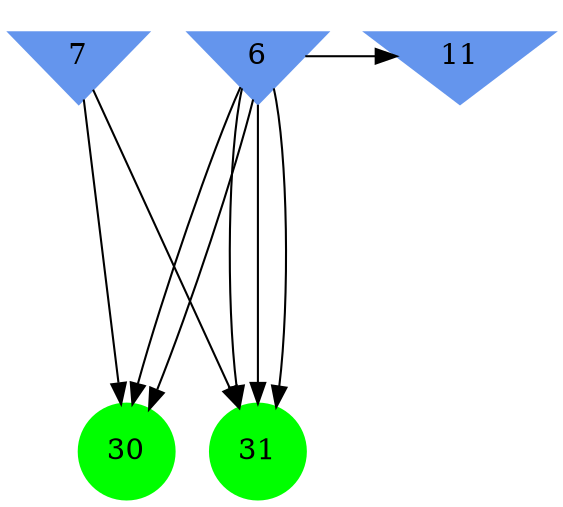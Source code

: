 digraph brain {
	ranksep=2.0;
	6 [shape=invtriangle,style=filled,color=cornflowerblue];
	7 [shape=invtriangle,style=filled,color=cornflowerblue];
	11 [shape=invtriangle,style=filled,color=cornflowerblue];
	30 [shape=circle,style=filled,color=green];
	31 [shape=circle,style=filled,color=green];
	6	->	31;
	6	->	11;
	6	->	31;
	6	->	30;
	6	->	31;
	6	->	30;
	7	->	31;
	7	->	30;
	{ rank=same; 6; 7; 11; }
	{ rank=same; }
	{ rank=same; 30; 31; }
}
